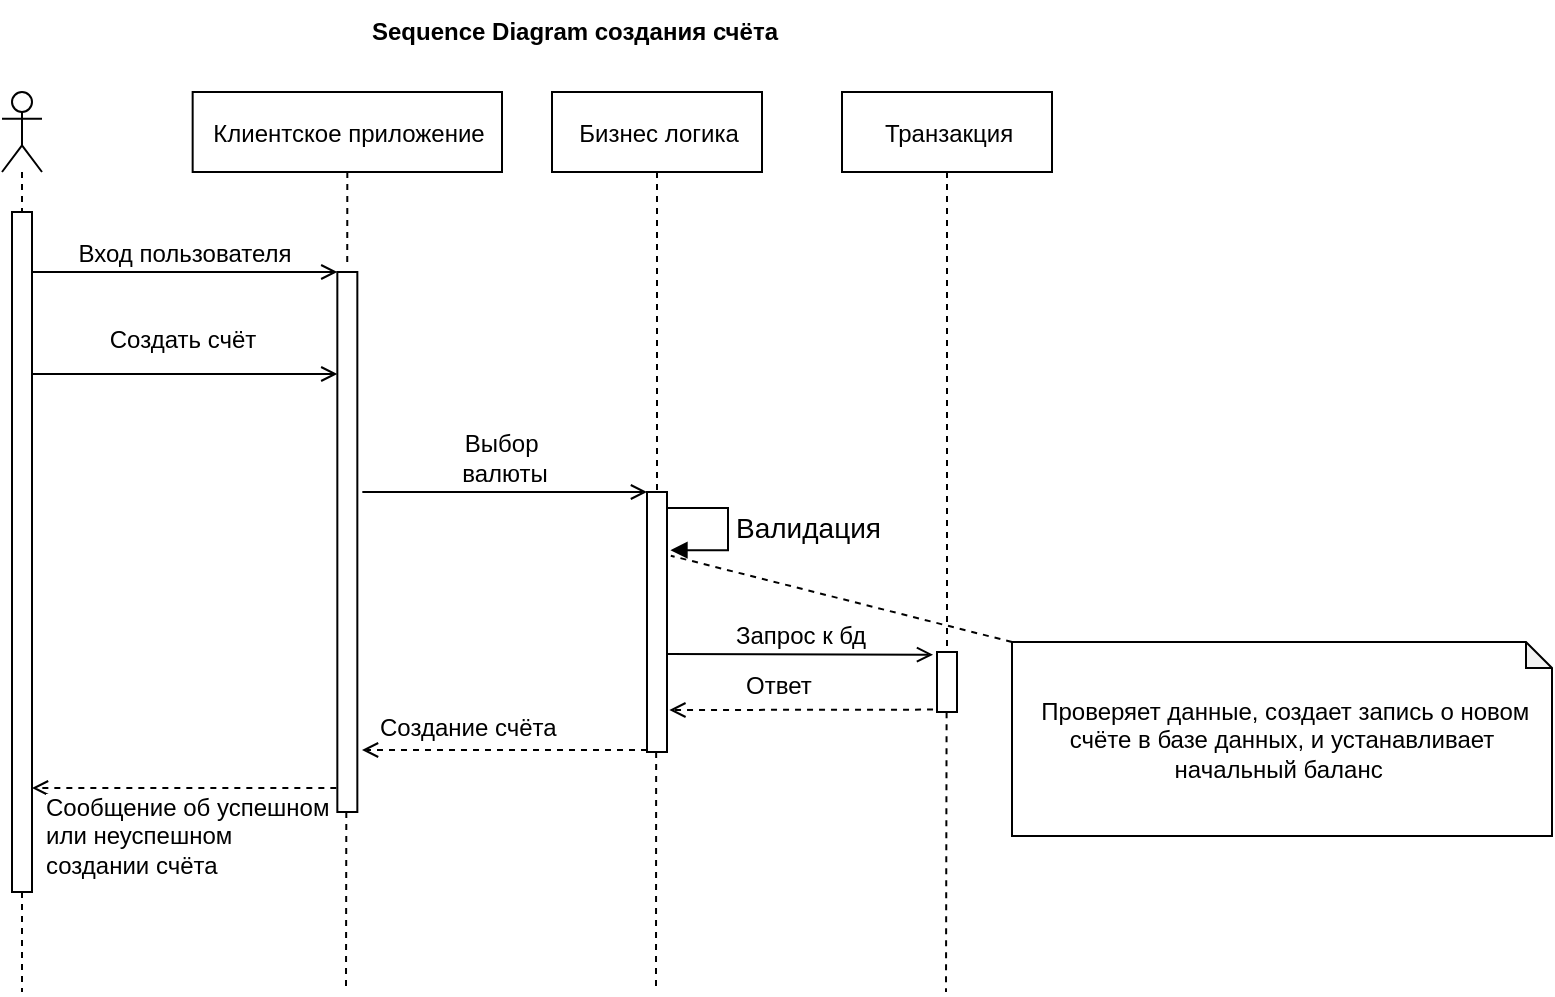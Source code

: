 <mxfile version="22.0.8" type="device">
  <diagram name="Page-1" id="SDDQJxv7iUoTQycEIjn0">
    <mxGraphModel dx="293" dy="-597" grid="1" gridSize="10" guides="1" tooltips="1" connect="1" arrows="1" fold="1" page="1" pageScale="1" pageWidth="850" pageHeight="1100" math="0" shadow="0">
      <root>
        <mxCell id="0" />
        <mxCell id="1" parent="0" />
        <mxCell id="hqKB_3t1XcOjdsjhIzd3-4" value="" style="html=1;points=[];perimeter=orthogonalPerimeter;fontSize=14;fillColor=#FFFFFF;" vertex="1" parent="1">
          <mxGeometry x="915" y="1246" width="10" height="340" as="geometry" />
        </mxCell>
        <mxCell id="hqKB_3t1XcOjdsjhIzd3-5" value="" style="shape=umlLifeline;participant=umlActor;perimeter=lifelinePerimeter;whiteSpace=wrap;html=1;container=1;collapsible=0;recursiveResize=0;verticalAlign=top;spacingTop=36;outlineConnect=0;fontSize=14;fillColor=#FFFFFF;" vertex="1" parent="1">
          <mxGeometry x="910" y="1186" width="20" height="60" as="geometry" />
        </mxCell>
        <mxCell id="hqKB_3t1XcOjdsjhIzd3-6" value="" style="html=1;points=[];perimeter=orthogonalPerimeter;fontSize=14;fillColor=#FFFFFF;" vertex="1" parent="1">
          <mxGeometry x="1077.67" y="1276" width="10" height="270" as="geometry" />
        </mxCell>
        <mxCell id="hqKB_3t1XcOjdsjhIzd3-7" value="Вход пользователя" style="html=1;verticalAlign=bottom;endArrow=open;entryX=0;entryY=0;rounded=0;fontSize=12;endFill=0;" edge="1" parent="1" target="hqKB_3t1XcOjdsjhIzd3-6">
          <mxGeometry relative="1" as="geometry">
            <mxPoint x="924.997" y="1276" as="sourcePoint" />
          </mxGeometry>
        </mxCell>
        <mxCell id="hqKB_3t1XcOjdsjhIzd3-8" value="&lt;font style=&quot;font-size: 12px;&quot;&gt;Клиентское приложение&lt;/font&gt;" style="html=1;fontSize=14;fillColor=#FFFFFF;" vertex="1" parent="1">
          <mxGeometry x="1005.33" y="1186" width="154.67" height="40" as="geometry" />
        </mxCell>
        <mxCell id="hqKB_3t1XcOjdsjhIzd3-9" value="" style="html=1;verticalAlign=bottom;endArrow=none;dashed=1;endSize=8;rounded=0;fontSize=14;exitX=0.5;exitY=1;exitDx=0;exitDy=0;endFill=0;entryX=0.495;entryY=-0.008;entryDx=0;entryDy=0;entryPerimeter=0;" edge="1" parent="1" source="hqKB_3t1XcOjdsjhIzd3-8" target="hqKB_3t1XcOjdsjhIzd3-6">
          <mxGeometry relative="1" as="geometry">
            <mxPoint x="1120" y="1386" as="sourcePoint" />
            <mxPoint x="1095" y="1246" as="targetPoint" />
          </mxGeometry>
        </mxCell>
        <mxCell id="hqKB_3t1XcOjdsjhIzd3-10" value="&lt;font style=&quot;font-size: 12px;&quot;&gt;Бизнес логика&lt;/font&gt;" style="html=1;fontSize=14;fillColor=#FFFFFF;" vertex="1" parent="1">
          <mxGeometry x="1185" y="1186" width="105" height="40" as="geometry" />
        </mxCell>
        <mxCell id="hqKB_3t1XcOjdsjhIzd3-11" value="" style="html=1;verticalAlign=bottom;endArrow=none;dashed=1;endSize=8;rounded=0;fontSize=14;exitX=0.5;exitY=1;exitDx=0;exitDy=0;endFill=0;" edge="1" parent="1" source="hqKB_3t1XcOjdsjhIzd3-10" target="hqKB_3t1XcOjdsjhIzd3-13">
          <mxGeometry relative="1" as="geometry">
            <mxPoint x="1110.33" y="1236" as="sourcePoint" />
            <mxPoint x="1238" y="1266" as="targetPoint" />
          </mxGeometry>
        </mxCell>
        <mxCell id="hqKB_3t1XcOjdsjhIzd3-12" value="Создать счёт" style="html=1;verticalAlign=bottom;endArrow=open;entryX=0;entryY=0;rounded=0;fontSize=12;endFill=0;" edge="1" parent="1">
          <mxGeometry x="-0.018" y="8" relative="1" as="geometry">
            <mxPoint x="924.997" y="1327" as="sourcePoint" />
            <mxPoint x="1077.67" y="1327" as="targetPoint" />
            <mxPoint as="offset" />
          </mxGeometry>
        </mxCell>
        <mxCell id="hqKB_3t1XcOjdsjhIzd3-13" value="" style="html=1;points=[];perimeter=orthogonalPerimeter;fontSize=14;fillColor=#FFFFFF;" vertex="1" parent="1">
          <mxGeometry x="1232.5" y="1386" width="10" height="130" as="geometry" />
        </mxCell>
        <mxCell id="hqKB_3t1XcOjdsjhIzd3-14" value="Выбор&amp;nbsp;&lt;br&gt;валюты" style="html=1;verticalAlign=bottom;endArrow=open;rounded=0;fontSize=12;endFill=0;" edge="1" parent="1">
          <mxGeometry relative="1" as="geometry">
            <mxPoint x="1090.167" y="1386" as="sourcePoint" />
            <mxPoint x="1232.5" y="1386" as="targetPoint" />
          </mxGeometry>
        </mxCell>
        <mxCell id="hqKB_3t1XcOjdsjhIzd3-15" value="&lt;font style=&quot;font-size: 12px;&quot;&gt;Транзакция&lt;/font&gt;" style="html=1;fontSize=14;fillColor=#FFFFFF;" vertex="1" parent="1">
          <mxGeometry x="1330" y="1186" width="105" height="40" as="geometry" />
        </mxCell>
        <mxCell id="hqKB_3t1XcOjdsjhIzd3-16" value="" style="html=1;verticalAlign=bottom;endArrow=none;dashed=1;endSize=8;rounded=0;fontSize=14;exitX=0.5;exitY=1;exitDx=0;exitDy=0;endFill=0;" edge="1" parent="1" source="hqKB_3t1XcOjdsjhIzd3-15" target="hqKB_3t1XcOjdsjhIzd3-17">
          <mxGeometry relative="1" as="geometry">
            <mxPoint x="1255.33" y="1236" as="sourcePoint" />
            <mxPoint x="1383" y="1266" as="targetPoint" />
          </mxGeometry>
        </mxCell>
        <mxCell id="hqKB_3t1XcOjdsjhIzd3-17" value="" style="html=1;points=[];perimeter=orthogonalPerimeter;fontSize=14;fillColor=#FFFFFF;" vertex="1" parent="1">
          <mxGeometry x="1377.5" y="1466" width="10" height="30" as="geometry" />
        </mxCell>
        <mxCell id="hqKB_3t1XcOjdsjhIzd3-18" value="Запрос к бд" style="html=1;verticalAlign=bottom;endArrow=open;rounded=0;fontSize=12;entryX=-0.198;entryY=0.613;entryDx=0;entryDy=0;entryPerimeter=0;endFill=0;" edge="1" parent="1">
          <mxGeometry relative="1" as="geometry">
            <mxPoint x="1242.497" y="1467" as="sourcePoint" />
            <mxPoint x="1375.52" y="1467.34" as="targetPoint" />
          </mxGeometry>
        </mxCell>
        <mxCell id="hqKB_3t1XcOjdsjhIzd3-19" value="" style="endArrow=open;html=1;rounded=0;fontSize=12;dashed=1;endFill=0;entryX=1.118;entryY=0.943;entryDx=0;entryDy=0;entryPerimeter=0;exitX=-0.198;exitY=0.98;exitDx=0;exitDy=0;exitPerimeter=0;" edge="1" parent="1">
          <mxGeometry width="50" height="50" relative="1" as="geometry">
            <mxPoint x="1375.52" y="1494.8" as="sourcePoint" />
            <mxPoint x="1243.68" y="1495.01" as="targetPoint" />
          </mxGeometry>
        </mxCell>
        <mxCell id="hqKB_3t1XcOjdsjhIzd3-20" value="&lt;span style=&quot;color: rgb(0, 0, 0); font-family: Helvetica; font-size: 12px; font-style: normal; font-variant-ligatures: normal; font-variant-caps: normal; font-weight: 400; letter-spacing: normal; orphans: 2; text-align: center; text-indent: 0px; text-transform: none; widows: 2; word-spacing: 0px; -webkit-text-stroke-width: 0px; background-color: rgb(255, 255, 255); text-decoration-thickness: initial; text-decoration-style: initial; text-decoration-color: initial; float: none; display: inline !important;&quot;&gt;Ответ&lt;/span&gt;" style="text;whiteSpace=wrap;html=1;fontSize=12;" vertex="1" parent="1">
          <mxGeometry x="1280" y="1469" width="100" height="40" as="geometry" />
        </mxCell>
        <mxCell id="hqKB_3t1XcOjdsjhIzd3-21" value="Валидация" style="edgeStyle=orthogonalEdgeStyle;html=1;align=left;spacingLeft=2;endArrow=block;rounded=0;fontSize=14;entryX=1.173;entryY=0.192;entryDx=0;entryDy=0;entryPerimeter=0;" edge="1" parent="1">
          <mxGeometry relative="1" as="geometry">
            <mxPoint x="1242.5" y="1394" as="sourcePoint" />
            <Array as="points">
              <mxPoint x="1273" y="1394" />
              <mxPoint x="1273" y="1415" />
            </Array>
            <mxPoint x="1244.23" y="1415.12" as="targetPoint" />
          </mxGeometry>
        </mxCell>
        <mxCell id="hqKB_3t1XcOjdsjhIzd3-22" value="" style="endArrow=open;html=1;rounded=0;fontSize=12;dashed=1;endFill=0;exitX=-0.198;exitY=0.98;exitDx=0;exitDy=0;exitPerimeter=0;" edge="1" parent="1">
          <mxGeometry width="50" height="50" relative="1" as="geometry">
            <mxPoint x="1232.5" y="1515" as="sourcePoint" />
            <mxPoint x="1090" y="1515" as="targetPoint" />
          </mxGeometry>
        </mxCell>
        <mxCell id="hqKB_3t1XcOjdsjhIzd3-23" value="" style="html=1;verticalAlign=bottom;endArrow=none;dashed=1;endSize=8;rounded=0;fontSize=14;exitX=0.5;exitY=1;exitDx=0;exitDy=0;endFill=0;" edge="1" parent="1">
          <mxGeometry relative="1" as="geometry">
            <mxPoint x="1237.08" y="1516" as="sourcePoint" />
            <mxPoint x="1237" y="1636" as="targetPoint" />
          </mxGeometry>
        </mxCell>
        <mxCell id="hqKB_3t1XcOjdsjhIzd3-24" value="" style="html=1;verticalAlign=bottom;endArrow=none;dashed=1;endSize=8;rounded=0;fontSize=14;exitX=1.023;exitY=0.678;exitDx=0;exitDy=0;endFill=0;exitPerimeter=0;" edge="1" parent="1" source="hqKB_3t1XcOjdsjhIzd3-20">
          <mxGeometry relative="1" as="geometry">
            <mxPoint x="1382.16" y="1586" as="sourcePoint" />
            <mxPoint x="1382" y="1636" as="targetPoint" />
          </mxGeometry>
        </mxCell>
        <mxCell id="hqKB_3t1XcOjdsjhIzd3-25" value="" style="html=1;verticalAlign=bottom;endArrow=none;dashed=1;endSize=8;rounded=0;fontSize=14;endFill=0;" edge="1" parent="1">
          <mxGeometry relative="1" as="geometry">
            <mxPoint x="920" y="1586" as="sourcePoint" />
            <mxPoint x="920" y="1636" as="targetPoint" />
          </mxGeometry>
        </mxCell>
        <mxCell id="hqKB_3t1XcOjdsjhIzd3-26" value="&lt;span style=&quot;color: rgb(0, 0, 0); font-family: Helvetica; font-size: 12px; font-style: normal; font-variant-ligatures: normal; font-variant-caps: normal; font-weight: 400; letter-spacing: normal; orphans: 2; text-align: center; text-indent: 0px; text-transform: none; widows: 2; word-spacing: 0px; -webkit-text-stroke-width: 0px; background-color: rgb(255, 255, 255); text-decoration-thickness: initial; text-decoration-style: initial; text-decoration-color: initial; float: none; display: inline !important;&quot;&gt;Создание счёта&lt;/span&gt;" style="text;whiteSpace=wrap;html=1;fontSize=12;" vertex="1" parent="1">
          <mxGeometry x="1097" y="1490" width="150" height="40" as="geometry" />
        </mxCell>
        <mxCell id="hqKB_3t1XcOjdsjhIzd3-27" value="" style="html=1;verticalAlign=bottom;endArrow=none;dashed=1;endSize=8;rounded=0;fontSize=14;endFill=0;" edge="1" parent="1">
          <mxGeometry relative="1" as="geometry">
            <mxPoint x="1082.16" y="1546" as="sourcePoint" />
            <mxPoint x="1082" y="1636" as="targetPoint" />
          </mxGeometry>
        </mxCell>
        <mxCell id="hqKB_3t1XcOjdsjhIzd3-28" value="Sequence Diagram создания счёта" style="text;align=center;fontStyle=1;verticalAlign=middle;spacingLeft=3;spacingRight=3;strokeColor=none;rotatable=0;points=[[0,0.5],[1,0.5]];portConstraint=eastwest;fontSize=12;fillColor=#FFFFFF;" vertex="1" parent="1">
          <mxGeometry x="990" y="1140" width="413" height="30" as="geometry" />
        </mxCell>
        <mxCell id="hqKB_3t1XcOjdsjhIzd3-29" value="" style="endArrow=open;html=1;rounded=0;fontSize=12;dashed=1;endFill=0;exitX=-0.198;exitY=0.98;exitDx=0;exitDy=0;exitPerimeter=0;" edge="1" parent="1" target="hqKB_3t1XcOjdsjhIzd3-4">
          <mxGeometry width="50" height="50" relative="1" as="geometry">
            <mxPoint x="1077.17" y="1534" as="sourcePoint" />
            <mxPoint x="934.67" y="1534" as="targetPoint" />
          </mxGeometry>
        </mxCell>
        <mxCell id="hqKB_3t1XcOjdsjhIzd3-30" value="&lt;span style=&quot;color: rgb(0, 0, 0); font-family: Helvetica; font-size: 12px; font-style: normal; font-variant-ligatures: normal; font-variant-caps: normal; font-weight: 400; letter-spacing: normal; orphans: 2; text-align: center; text-indent: 0px; text-transform: none; widows: 2; word-spacing: 0px; -webkit-text-stroke-width: 0px; background-color: rgb(255, 255, 255); text-decoration-thickness: initial; text-decoration-style: initial; text-decoration-color: initial; float: none; display: inline !important;&quot;&gt;Сообщение об успешном или неуспешном создании счёта&lt;/span&gt;" style="text;whiteSpace=wrap;html=1;fontSize=12;" vertex="1" parent="1">
          <mxGeometry x="930.0" y="1530" width="150" height="40" as="geometry" />
        </mxCell>
        <mxCell id="hqKB_3t1XcOjdsjhIzd3-31" value="&amp;nbsp;Проверяет данные, создает запись о новом счёте в базе данных, и устанавливает начальный баланс&amp;nbsp;" style="shape=note;whiteSpace=wrap;html=1;backgroundOutline=1;darkOpacity=0.05;fontSize=12;fillColor=#FFFFFF;size=13;" vertex="1" parent="1">
          <mxGeometry x="1415" y="1461" width="270" height="97" as="geometry" />
        </mxCell>
        <mxCell id="hqKB_3t1XcOjdsjhIzd3-32" value="" style="endArrow=none;html=1;rounded=0;fontSize=12;dashed=1;endFill=0;entryX=1.19;entryY=0.245;entryDx=0;entryDy=0;entryPerimeter=0;exitX=0;exitY=0;exitDx=0;exitDy=0;exitPerimeter=0;" edge="1" parent="1" source="hqKB_3t1XcOjdsjhIzd3-31" target="hqKB_3t1XcOjdsjhIzd3-13">
          <mxGeometry width="50" height="50" relative="1" as="geometry">
            <mxPoint x="1520" y="1448" as="sourcePoint" />
            <mxPoint x="1280" y="1398" as="targetPoint" />
          </mxGeometry>
        </mxCell>
      </root>
    </mxGraphModel>
  </diagram>
</mxfile>
